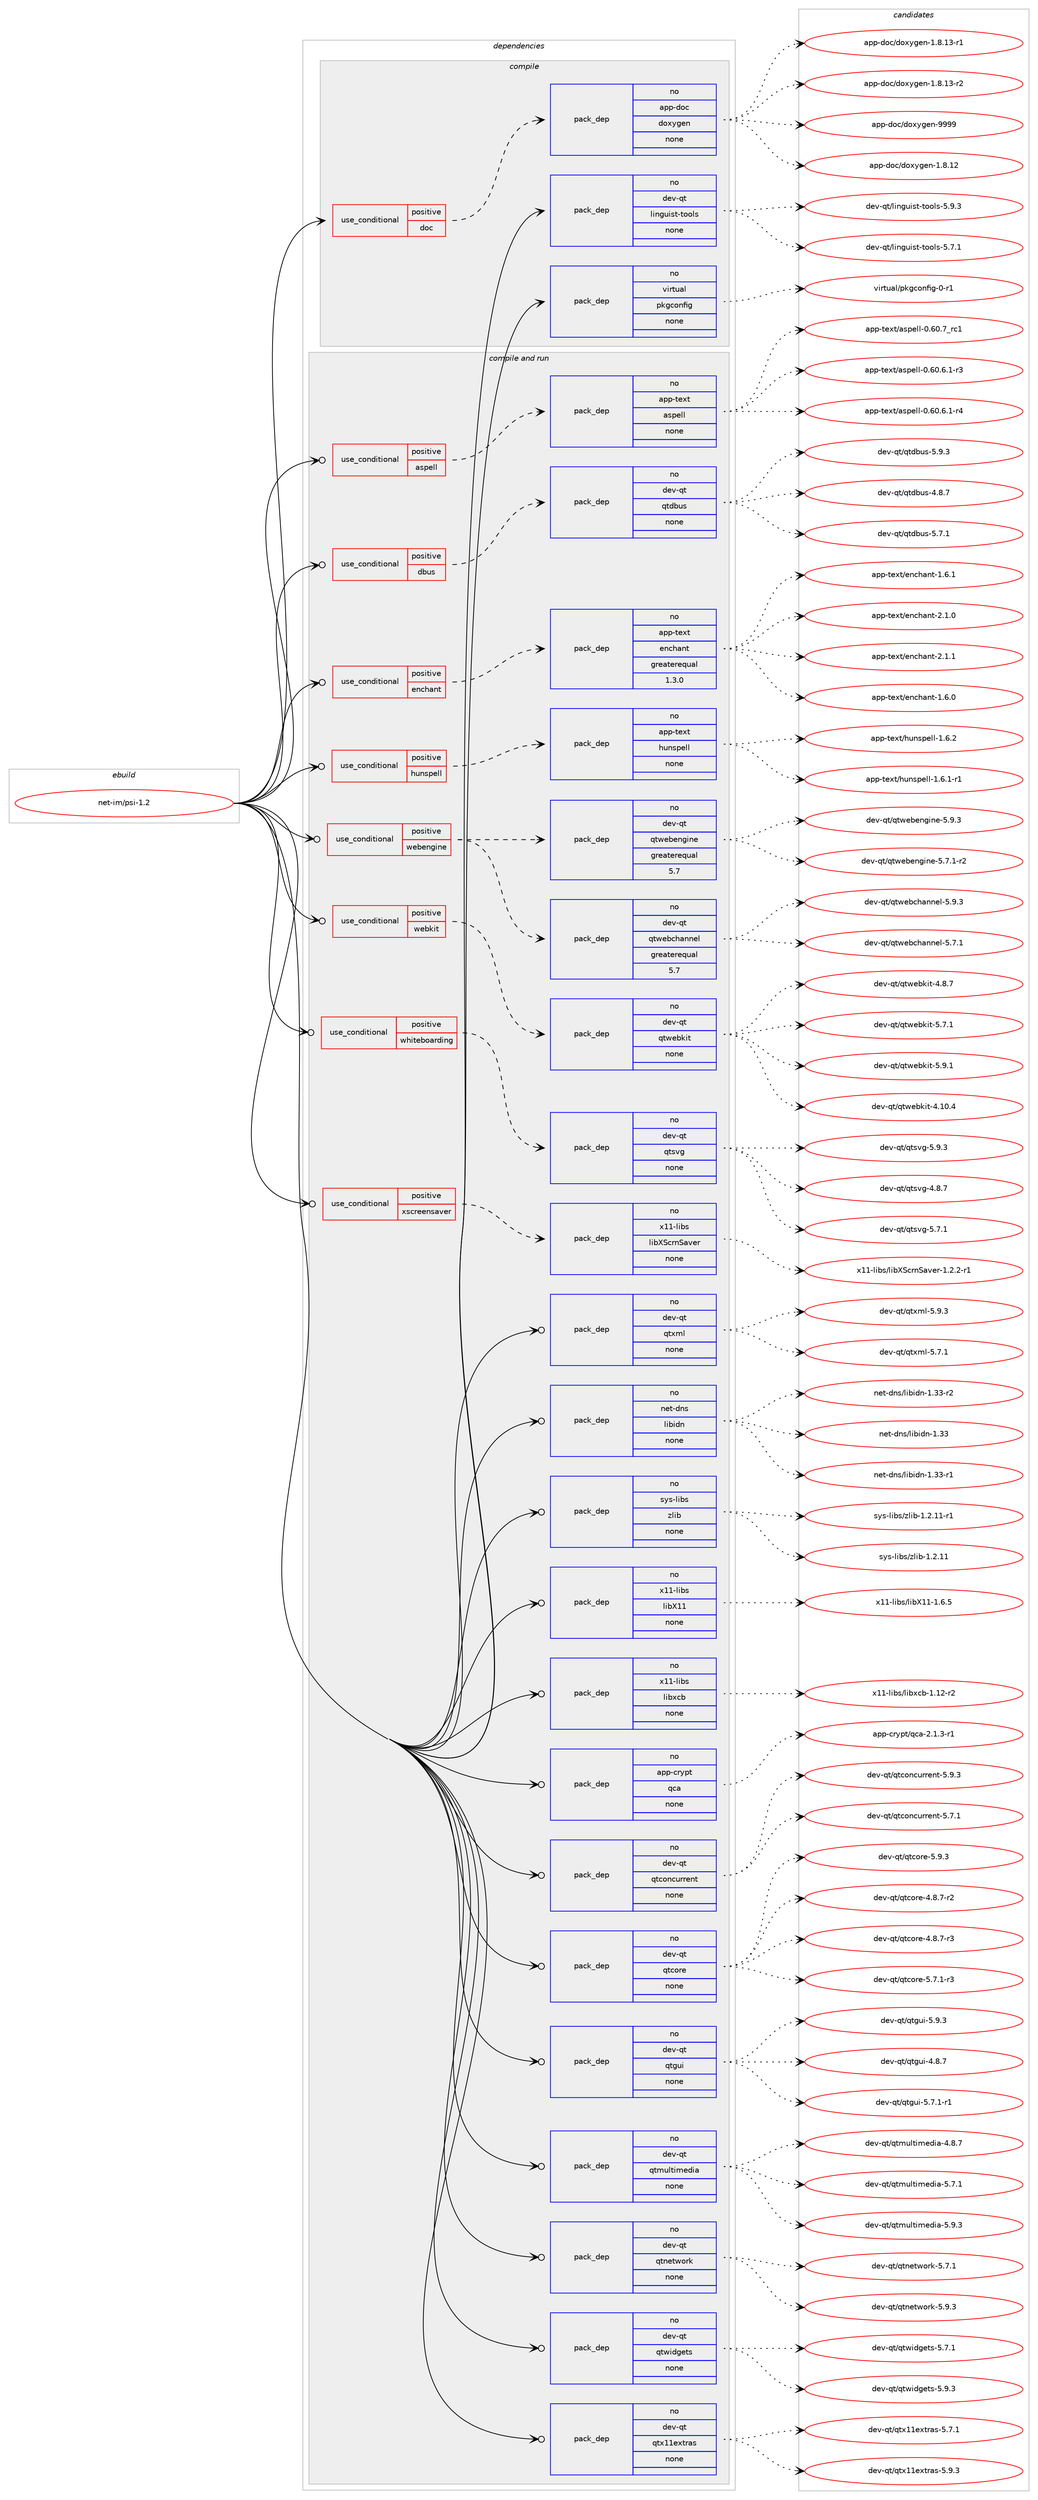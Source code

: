 digraph prolog {

# *************
# Graph options
# *************

newrank=true;
concentrate=true;
compound=true;
graph [rankdir=LR,fontname=Helvetica,fontsize=10,ranksep=1.5];#, ranksep=2.5, nodesep=0.2];
edge  [arrowhead=vee];
node  [fontname=Helvetica,fontsize=10];

# **********
# The ebuild
# **********

subgraph cluster_leftcol {
color=gray;
rank=same;
label=<<i>ebuild</i>>;
id [label="net-im/psi-1.2", color=red, width=4, href="../net-im/psi-1.2.svg"];
}

# ****************
# The dependencies
# ****************

subgraph cluster_midcol {
color=gray;
label=<<i>dependencies</i>>;
subgraph cluster_compile {
fillcolor="#eeeeee";
style=filled;
label=<<i>compile</i>>;
subgraph cond87 {
dependency259 [label=<<TABLE BORDER="0" CELLBORDER="1" CELLSPACING="0" CELLPADDING="4"><TR><TD ROWSPAN="3" CELLPADDING="10">use_conditional</TD></TR><TR><TD>positive</TD></TR><TR><TD>doc</TD></TR></TABLE>>, shape=none, color=red];
subgraph pack170 {
dependency260 [label=<<TABLE BORDER="0" CELLBORDER="1" CELLSPACING="0" CELLPADDING="4" WIDTH="220"><TR><TD ROWSPAN="6" CELLPADDING="30">pack_dep</TD></TR><TR><TD WIDTH="110">no</TD></TR><TR><TD>app-doc</TD></TR><TR><TD>doxygen</TD></TR><TR><TD>none</TD></TR><TR><TD></TD></TR></TABLE>>, shape=none, color=blue];
}
dependency259:e -> dependency260:w [weight=20,style="dashed",arrowhead="vee"];
}
id:e -> dependency259:w [weight=20,style="solid",arrowhead="vee"];
subgraph pack171 {
dependency261 [label=<<TABLE BORDER="0" CELLBORDER="1" CELLSPACING="0" CELLPADDING="4" WIDTH="220"><TR><TD ROWSPAN="6" CELLPADDING="30">pack_dep</TD></TR><TR><TD WIDTH="110">no</TD></TR><TR><TD>dev-qt</TD></TR><TR><TD>linguist-tools</TD></TR><TR><TD>none</TD></TR><TR><TD></TD></TR></TABLE>>, shape=none, color=blue];
}
id:e -> dependency261:w [weight=20,style="solid",arrowhead="vee"];
subgraph pack172 {
dependency262 [label=<<TABLE BORDER="0" CELLBORDER="1" CELLSPACING="0" CELLPADDING="4" WIDTH="220"><TR><TD ROWSPAN="6" CELLPADDING="30">pack_dep</TD></TR><TR><TD WIDTH="110">no</TD></TR><TR><TD>virtual</TD></TR><TR><TD>pkgconfig</TD></TR><TR><TD>none</TD></TR><TR><TD></TD></TR></TABLE>>, shape=none, color=blue];
}
id:e -> dependency262:w [weight=20,style="solid",arrowhead="vee"];
}
subgraph cluster_compileandrun {
fillcolor="#eeeeee";
style=filled;
label=<<i>compile and run</i>>;
subgraph cond88 {
dependency263 [label=<<TABLE BORDER="0" CELLBORDER="1" CELLSPACING="0" CELLPADDING="4"><TR><TD ROWSPAN="3" CELLPADDING="10">use_conditional</TD></TR><TR><TD>positive</TD></TR><TR><TD>aspell</TD></TR></TABLE>>, shape=none, color=red];
subgraph pack173 {
dependency264 [label=<<TABLE BORDER="0" CELLBORDER="1" CELLSPACING="0" CELLPADDING="4" WIDTH="220"><TR><TD ROWSPAN="6" CELLPADDING="30">pack_dep</TD></TR><TR><TD WIDTH="110">no</TD></TR><TR><TD>app-text</TD></TR><TR><TD>aspell</TD></TR><TR><TD>none</TD></TR><TR><TD></TD></TR></TABLE>>, shape=none, color=blue];
}
dependency263:e -> dependency264:w [weight=20,style="dashed",arrowhead="vee"];
}
id:e -> dependency263:w [weight=20,style="solid",arrowhead="odotvee"];
subgraph cond89 {
dependency265 [label=<<TABLE BORDER="0" CELLBORDER="1" CELLSPACING="0" CELLPADDING="4"><TR><TD ROWSPAN="3" CELLPADDING="10">use_conditional</TD></TR><TR><TD>positive</TD></TR><TR><TD>dbus</TD></TR></TABLE>>, shape=none, color=red];
subgraph pack174 {
dependency266 [label=<<TABLE BORDER="0" CELLBORDER="1" CELLSPACING="0" CELLPADDING="4" WIDTH="220"><TR><TD ROWSPAN="6" CELLPADDING="30">pack_dep</TD></TR><TR><TD WIDTH="110">no</TD></TR><TR><TD>dev-qt</TD></TR><TR><TD>qtdbus</TD></TR><TR><TD>none</TD></TR><TR><TD></TD></TR></TABLE>>, shape=none, color=blue];
}
dependency265:e -> dependency266:w [weight=20,style="dashed",arrowhead="vee"];
}
id:e -> dependency265:w [weight=20,style="solid",arrowhead="odotvee"];
subgraph cond90 {
dependency267 [label=<<TABLE BORDER="0" CELLBORDER="1" CELLSPACING="0" CELLPADDING="4"><TR><TD ROWSPAN="3" CELLPADDING="10">use_conditional</TD></TR><TR><TD>positive</TD></TR><TR><TD>enchant</TD></TR></TABLE>>, shape=none, color=red];
subgraph pack175 {
dependency268 [label=<<TABLE BORDER="0" CELLBORDER="1" CELLSPACING="0" CELLPADDING="4" WIDTH="220"><TR><TD ROWSPAN="6" CELLPADDING="30">pack_dep</TD></TR><TR><TD WIDTH="110">no</TD></TR><TR><TD>app-text</TD></TR><TR><TD>enchant</TD></TR><TR><TD>greaterequal</TD></TR><TR><TD>1.3.0</TD></TR></TABLE>>, shape=none, color=blue];
}
dependency267:e -> dependency268:w [weight=20,style="dashed",arrowhead="vee"];
}
id:e -> dependency267:w [weight=20,style="solid",arrowhead="odotvee"];
subgraph cond91 {
dependency269 [label=<<TABLE BORDER="0" CELLBORDER="1" CELLSPACING="0" CELLPADDING="4"><TR><TD ROWSPAN="3" CELLPADDING="10">use_conditional</TD></TR><TR><TD>positive</TD></TR><TR><TD>hunspell</TD></TR></TABLE>>, shape=none, color=red];
subgraph pack176 {
dependency270 [label=<<TABLE BORDER="0" CELLBORDER="1" CELLSPACING="0" CELLPADDING="4" WIDTH="220"><TR><TD ROWSPAN="6" CELLPADDING="30">pack_dep</TD></TR><TR><TD WIDTH="110">no</TD></TR><TR><TD>app-text</TD></TR><TR><TD>hunspell</TD></TR><TR><TD>none</TD></TR><TR><TD></TD></TR></TABLE>>, shape=none, color=blue];
}
dependency269:e -> dependency270:w [weight=20,style="dashed",arrowhead="vee"];
}
id:e -> dependency269:w [weight=20,style="solid",arrowhead="odotvee"];
subgraph cond92 {
dependency271 [label=<<TABLE BORDER="0" CELLBORDER="1" CELLSPACING="0" CELLPADDING="4"><TR><TD ROWSPAN="3" CELLPADDING="10">use_conditional</TD></TR><TR><TD>positive</TD></TR><TR><TD>webengine</TD></TR></TABLE>>, shape=none, color=red];
subgraph pack177 {
dependency272 [label=<<TABLE BORDER="0" CELLBORDER="1" CELLSPACING="0" CELLPADDING="4" WIDTH="220"><TR><TD ROWSPAN="6" CELLPADDING="30">pack_dep</TD></TR><TR><TD WIDTH="110">no</TD></TR><TR><TD>dev-qt</TD></TR><TR><TD>qtwebchannel</TD></TR><TR><TD>greaterequal</TD></TR><TR><TD>5.7</TD></TR></TABLE>>, shape=none, color=blue];
}
dependency271:e -> dependency272:w [weight=20,style="dashed",arrowhead="vee"];
subgraph pack178 {
dependency273 [label=<<TABLE BORDER="0" CELLBORDER="1" CELLSPACING="0" CELLPADDING="4" WIDTH="220"><TR><TD ROWSPAN="6" CELLPADDING="30">pack_dep</TD></TR><TR><TD WIDTH="110">no</TD></TR><TR><TD>dev-qt</TD></TR><TR><TD>qtwebengine</TD></TR><TR><TD>greaterequal</TD></TR><TR><TD>5.7</TD></TR></TABLE>>, shape=none, color=blue];
}
dependency271:e -> dependency273:w [weight=20,style="dashed",arrowhead="vee"];
}
id:e -> dependency271:w [weight=20,style="solid",arrowhead="odotvee"];
subgraph cond93 {
dependency274 [label=<<TABLE BORDER="0" CELLBORDER="1" CELLSPACING="0" CELLPADDING="4"><TR><TD ROWSPAN="3" CELLPADDING="10">use_conditional</TD></TR><TR><TD>positive</TD></TR><TR><TD>webkit</TD></TR></TABLE>>, shape=none, color=red];
subgraph pack179 {
dependency275 [label=<<TABLE BORDER="0" CELLBORDER="1" CELLSPACING="0" CELLPADDING="4" WIDTH="220"><TR><TD ROWSPAN="6" CELLPADDING="30">pack_dep</TD></TR><TR><TD WIDTH="110">no</TD></TR><TR><TD>dev-qt</TD></TR><TR><TD>qtwebkit</TD></TR><TR><TD>none</TD></TR><TR><TD></TD></TR></TABLE>>, shape=none, color=blue];
}
dependency274:e -> dependency275:w [weight=20,style="dashed",arrowhead="vee"];
}
id:e -> dependency274:w [weight=20,style="solid",arrowhead="odotvee"];
subgraph cond94 {
dependency276 [label=<<TABLE BORDER="0" CELLBORDER="1" CELLSPACING="0" CELLPADDING="4"><TR><TD ROWSPAN="3" CELLPADDING="10">use_conditional</TD></TR><TR><TD>positive</TD></TR><TR><TD>whiteboarding</TD></TR></TABLE>>, shape=none, color=red];
subgraph pack180 {
dependency277 [label=<<TABLE BORDER="0" CELLBORDER="1" CELLSPACING="0" CELLPADDING="4" WIDTH="220"><TR><TD ROWSPAN="6" CELLPADDING="30">pack_dep</TD></TR><TR><TD WIDTH="110">no</TD></TR><TR><TD>dev-qt</TD></TR><TR><TD>qtsvg</TD></TR><TR><TD>none</TD></TR><TR><TD></TD></TR></TABLE>>, shape=none, color=blue];
}
dependency276:e -> dependency277:w [weight=20,style="dashed",arrowhead="vee"];
}
id:e -> dependency276:w [weight=20,style="solid",arrowhead="odotvee"];
subgraph cond95 {
dependency278 [label=<<TABLE BORDER="0" CELLBORDER="1" CELLSPACING="0" CELLPADDING="4"><TR><TD ROWSPAN="3" CELLPADDING="10">use_conditional</TD></TR><TR><TD>positive</TD></TR><TR><TD>xscreensaver</TD></TR></TABLE>>, shape=none, color=red];
subgraph pack181 {
dependency279 [label=<<TABLE BORDER="0" CELLBORDER="1" CELLSPACING="0" CELLPADDING="4" WIDTH="220"><TR><TD ROWSPAN="6" CELLPADDING="30">pack_dep</TD></TR><TR><TD WIDTH="110">no</TD></TR><TR><TD>x11-libs</TD></TR><TR><TD>libXScrnSaver</TD></TR><TR><TD>none</TD></TR><TR><TD></TD></TR></TABLE>>, shape=none, color=blue];
}
dependency278:e -> dependency279:w [weight=20,style="dashed",arrowhead="vee"];
}
id:e -> dependency278:w [weight=20,style="solid",arrowhead="odotvee"];
subgraph pack182 {
dependency280 [label=<<TABLE BORDER="0" CELLBORDER="1" CELLSPACING="0" CELLPADDING="4" WIDTH="220"><TR><TD ROWSPAN="6" CELLPADDING="30">pack_dep</TD></TR><TR><TD WIDTH="110">no</TD></TR><TR><TD>app-crypt</TD></TR><TR><TD>qca</TD></TR><TR><TD>none</TD></TR><TR><TD></TD></TR></TABLE>>, shape=none, color=blue];
}
id:e -> dependency280:w [weight=20,style="solid",arrowhead="odotvee"];
subgraph pack183 {
dependency281 [label=<<TABLE BORDER="0" CELLBORDER="1" CELLSPACING="0" CELLPADDING="4" WIDTH="220"><TR><TD ROWSPAN="6" CELLPADDING="30">pack_dep</TD></TR><TR><TD WIDTH="110">no</TD></TR><TR><TD>dev-qt</TD></TR><TR><TD>qtconcurrent</TD></TR><TR><TD>none</TD></TR><TR><TD></TD></TR></TABLE>>, shape=none, color=blue];
}
id:e -> dependency281:w [weight=20,style="solid",arrowhead="odotvee"];
subgraph pack184 {
dependency282 [label=<<TABLE BORDER="0" CELLBORDER="1" CELLSPACING="0" CELLPADDING="4" WIDTH="220"><TR><TD ROWSPAN="6" CELLPADDING="30">pack_dep</TD></TR><TR><TD WIDTH="110">no</TD></TR><TR><TD>dev-qt</TD></TR><TR><TD>qtcore</TD></TR><TR><TD>none</TD></TR><TR><TD></TD></TR></TABLE>>, shape=none, color=blue];
}
id:e -> dependency282:w [weight=20,style="solid",arrowhead="odotvee"];
subgraph pack185 {
dependency283 [label=<<TABLE BORDER="0" CELLBORDER="1" CELLSPACING="0" CELLPADDING="4" WIDTH="220"><TR><TD ROWSPAN="6" CELLPADDING="30">pack_dep</TD></TR><TR><TD WIDTH="110">no</TD></TR><TR><TD>dev-qt</TD></TR><TR><TD>qtgui</TD></TR><TR><TD>none</TD></TR><TR><TD></TD></TR></TABLE>>, shape=none, color=blue];
}
id:e -> dependency283:w [weight=20,style="solid",arrowhead="odotvee"];
subgraph pack186 {
dependency284 [label=<<TABLE BORDER="0" CELLBORDER="1" CELLSPACING="0" CELLPADDING="4" WIDTH="220"><TR><TD ROWSPAN="6" CELLPADDING="30">pack_dep</TD></TR><TR><TD WIDTH="110">no</TD></TR><TR><TD>dev-qt</TD></TR><TR><TD>qtmultimedia</TD></TR><TR><TD>none</TD></TR><TR><TD></TD></TR></TABLE>>, shape=none, color=blue];
}
id:e -> dependency284:w [weight=20,style="solid",arrowhead="odotvee"];
subgraph pack187 {
dependency285 [label=<<TABLE BORDER="0" CELLBORDER="1" CELLSPACING="0" CELLPADDING="4" WIDTH="220"><TR><TD ROWSPAN="6" CELLPADDING="30">pack_dep</TD></TR><TR><TD WIDTH="110">no</TD></TR><TR><TD>dev-qt</TD></TR><TR><TD>qtnetwork</TD></TR><TR><TD>none</TD></TR><TR><TD></TD></TR></TABLE>>, shape=none, color=blue];
}
id:e -> dependency285:w [weight=20,style="solid",arrowhead="odotvee"];
subgraph pack188 {
dependency286 [label=<<TABLE BORDER="0" CELLBORDER="1" CELLSPACING="0" CELLPADDING="4" WIDTH="220"><TR><TD ROWSPAN="6" CELLPADDING="30">pack_dep</TD></TR><TR><TD WIDTH="110">no</TD></TR><TR><TD>dev-qt</TD></TR><TR><TD>qtwidgets</TD></TR><TR><TD>none</TD></TR><TR><TD></TD></TR></TABLE>>, shape=none, color=blue];
}
id:e -> dependency286:w [weight=20,style="solid",arrowhead="odotvee"];
subgraph pack189 {
dependency287 [label=<<TABLE BORDER="0" CELLBORDER="1" CELLSPACING="0" CELLPADDING="4" WIDTH="220"><TR><TD ROWSPAN="6" CELLPADDING="30">pack_dep</TD></TR><TR><TD WIDTH="110">no</TD></TR><TR><TD>dev-qt</TD></TR><TR><TD>qtx11extras</TD></TR><TR><TD>none</TD></TR><TR><TD></TD></TR></TABLE>>, shape=none, color=blue];
}
id:e -> dependency287:w [weight=20,style="solid",arrowhead="odotvee"];
subgraph pack190 {
dependency288 [label=<<TABLE BORDER="0" CELLBORDER="1" CELLSPACING="0" CELLPADDING="4" WIDTH="220"><TR><TD ROWSPAN="6" CELLPADDING="30">pack_dep</TD></TR><TR><TD WIDTH="110">no</TD></TR><TR><TD>dev-qt</TD></TR><TR><TD>qtxml</TD></TR><TR><TD>none</TD></TR><TR><TD></TD></TR></TABLE>>, shape=none, color=blue];
}
id:e -> dependency288:w [weight=20,style="solid",arrowhead="odotvee"];
subgraph pack191 {
dependency289 [label=<<TABLE BORDER="0" CELLBORDER="1" CELLSPACING="0" CELLPADDING="4" WIDTH="220"><TR><TD ROWSPAN="6" CELLPADDING="30">pack_dep</TD></TR><TR><TD WIDTH="110">no</TD></TR><TR><TD>net-dns</TD></TR><TR><TD>libidn</TD></TR><TR><TD>none</TD></TR><TR><TD></TD></TR></TABLE>>, shape=none, color=blue];
}
id:e -> dependency289:w [weight=20,style="solid",arrowhead="odotvee"];
subgraph pack192 {
dependency290 [label=<<TABLE BORDER="0" CELLBORDER="1" CELLSPACING="0" CELLPADDING="4" WIDTH="220"><TR><TD ROWSPAN="6" CELLPADDING="30">pack_dep</TD></TR><TR><TD WIDTH="110">no</TD></TR><TR><TD>sys-libs</TD></TR><TR><TD>zlib</TD></TR><TR><TD>none</TD></TR><TR><TD></TD></TR></TABLE>>, shape=none, color=blue];
}
id:e -> dependency290:w [weight=20,style="solid",arrowhead="odotvee"];
subgraph pack193 {
dependency291 [label=<<TABLE BORDER="0" CELLBORDER="1" CELLSPACING="0" CELLPADDING="4" WIDTH="220"><TR><TD ROWSPAN="6" CELLPADDING="30">pack_dep</TD></TR><TR><TD WIDTH="110">no</TD></TR><TR><TD>x11-libs</TD></TR><TR><TD>libX11</TD></TR><TR><TD>none</TD></TR><TR><TD></TD></TR></TABLE>>, shape=none, color=blue];
}
id:e -> dependency291:w [weight=20,style="solid",arrowhead="odotvee"];
subgraph pack194 {
dependency292 [label=<<TABLE BORDER="0" CELLBORDER="1" CELLSPACING="0" CELLPADDING="4" WIDTH="220"><TR><TD ROWSPAN="6" CELLPADDING="30">pack_dep</TD></TR><TR><TD WIDTH="110">no</TD></TR><TR><TD>x11-libs</TD></TR><TR><TD>libxcb</TD></TR><TR><TD>none</TD></TR><TR><TD></TD></TR></TABLE>>, shape=none, color=blue];
}
id:e -> dependency292:w [weight=20,style="solid",arrowhead="odotvee"];
}
subgraph cluster_run {
fillcolor="#eeeeee";
style=filled;
label=<<i>run</i>>;
}
}

# **************
# The candidates
# **************

subgraph cluster_choices {
rank=same;
color=gray;
label=<<i>candidates</i>>;

subgraph choice170 {
color=black;
nodesep=1;
choice9711211245100111994710011112012110310111045494656464950 [label="app-doc/doxygen-1.8.12", color=red, width=4,href="../app-doc/doxygen-1.8.12.svg"];
choice97112112451001119947100111120121103101110454946564649514511449 [label="app-doc/doxygen-1.8.13-r1", color=red, width=4,href="../app-doc/doxygen-1.8.13-r1.svg"];
choice97112112451001119947100111120121103101110454946564649514511450 [label="app-doc/doxygen-1.8.13-r2", color=red, width=4,href="../app-doc/doxygen-1.8.13-r2.svg"];
choice971121124510011199471001111201211031011104557575757 [label="app-doc/doxygen-9999", color=red, width=4,href="../app-doc/doxygen-9999.svg"];
dependency260:e -> choice9711211245100111994710011112012110310111045494656464950:w [style=dotted,weight="100"];
dependency260:e -> choice97112112451001119947100111120121103101110454946564649514511449:w [style=dotted,weight="100"];
dependency260:e -> choice97112112451001119947100111120121103101110454946564649514511450:w [style=dotted,weight="100"];
dependency260:e -> choice971121124510011199471001111201211031011104557575757:w [style=dotted,weight="100"];
}
subgraph choice171 {
color=black;
nodesep=1;
choice100101118451131164710810511010311710511511645116111111108115455346554649 [label="dev-qt/linguist-tools-5.7.1", color=red, width=4,href="../dev-qt/linguist-tools-5.7.1.svg"];
choice100101118451131164710810511010311710511511645116111111108115455346574651 [label="dev-qt/linguist-tools-5.9.3", color=red, width=4,href="../dev-qt/linguist-tools-5.9.3.svg"];
dependency261:e -> choice100101118451131164710810511010311710511511645116111111108115455346554649:w [style=dotted,weight="100"];
dependency261:e -> choice100101118451131164710810511010311710511511645116111111108115455346574651:w [style=dotted,weight="100"];
}
subgraph choice172 {
color=black;
nodesep=1;
choice11810511411611797108471121071039911111010210510345484511449 [label="virtual/pkgconfig-0-r1", color=red, width=4,href="../virtual/pkgconfig-0-r1.svg"];
dependency262:e -> choice11810511411611797108471121071039911111010210510345484511449:w [style=dotted,weight="100"];
}
subgraph choice173 {
color=black;
nodesep=1;
choice971121124511610112011647971151121011081084548465448465446494511451 [label="app-text/aspell-0.60.6.1-r3", color=red, width=4,href="../app-text/aspell-0.60.6.1-r3.svg"];
choice971121124511610112011647971151121011081084548465448465446494511452 [label="app-text/aspell-0.60.6.1-r4", color=red, width=4,href="../app-text/aspell-0.60.6.1-r4.svg"];
choice9711211245116101120116479711511210110810845484654484655951149949 [label="app-text/aspell-0.60.7_rc1", color=red, width=4,href="../app-text/aspell-0.60.7_rc1.svg"];
dependency264:e -> choice971121124511610112011647971151121011081084548465448465446494511451:w [style=dotted,weight="100"];
dependency264:e -> choice971121124511610112011647971151121011081084548465448465446494511452:w [style=dotted,weight="100"];
dependency264:e -> choice9711211245116101120116479711511210110810845484654484655951149949:w [style=dotted,weight="100"];
}
subgraph choice174 {
color=black;
nodesep=1;
choice100101118451131164711311610098117115455246564655 [label="dev-qt/qtdbus-4.8.7", color=red, width=4,href="../dev-qt/qtdbus-4.8.7.svg"];
choice100101118451131164711311610098117115455346554649 [label="dev-qt/qtdbus-5.7.1", color=red, width=4,href="../dev-qt/qtdbus-5.7.1.svg"];
choice100101118451131164711311610098117115455346574651 [label="dev-qt/qtdbus-5.9.3", color=red, width=4,href="../dev-qt/qtdbus-5.9.3.svg"];
dependency266:e -> choice100101118451131164711311610098117115455246564655:w [style=dotted,weight="100"];
dependency266:e -> choice100101118451131164711311610098117115455346554649:w [style=dotted,weight="100"];
dependency266:e -> choice100101118451131164711311610098117115455346574651:w [style=dotted,weight="100"];
}
subgraph choice175 {
color=black;
nodesep=1;
choice9711211245116101120116471011109910497110116454946544648 [label="app-text/enchant-1.6.0", color=red, width=4,href="../app-text/enchant-1.6.0.svg"];
choice9711211245116101120116471011109910497110116454946544649 [label="app-text/enchant-1.6.1", color=red, width=4,href="../app-text/enchant-1.6.1.svg"];
choice9711211245116101120116471011109910497110116455046494648 [label="app-text/enchant-2.1.0", color=red, width=4,href="../app-text/enchant-2.1.0.svg"];
choice9711211245116101120116471011109910497110116455046494649 [label="app-text/enchant-2.1.1", color=red, width=4,href="../app-text/enchant-2.1.1.svg"];
dependency268:e -> choice9711211245116101120116471011109910497110116454946544648:w [style=dotted,weight="100"];
dependency268:e -> choice9711211245116101120116471011109910497110116454946544649:w [style=dotted,weight="100"];
dependency268:e -> choice9711211245116101120116471011109910497110116455046494648:w [style=dotted,weight="100"];
dependency268:e -> choice9711211245116101120116471011109910497110116455046494649:w [style=dotted,weight="100"];
}
subgraph choice176 {
color=black;
nodesep=1;
choice9711211245116101120116471041171101151121011081084549465446494511449 [label="app-text/hunspell-1.6.1-r1", color=red, width=4,href="../app-text/hunspell-1.6.1-r1.svg"];
choice971121124511610112011647104117110115112101108108454946544650 [label="app-text/hunspell-1.6.2", color=red, width=4,href="../app-text/hunspell-1.6.2.svg"];
dependency270:e -> choice9711211245116101120116471041171101151121011081084549465446494511449:w [style=dotted,weight="100"];
dependency270:e -> choice971121124511610112011647104117110115112101108108454946544650:w [style=dotted,weight="100"];
}
subgraph choice177 {
color=black;
nodesep=1;
choice1001011184511311647113116119101989910497110110101108455346554649 [label="dev-qt/qtwebchannel-5.7.1", color=red, width=4,href="../dev-qt/qtwebchannel-5.7.1.svg"];
choice1001011184511311647113116119101989910497110110101108455346574651 [label="dev-qt/qtwebchannel-5.9.3", color=red, width=4,href="../dev-qt/qtwebchannel-5.9.3.svg"];
dependency272:e -> choice1001011184511311647113116119101989910497110110101108455346554649:w [style=dotted,weight="100"];
dependency272:e -> choice1001011184511311647113116119101989910497110110101108455346574651:w [style=dotted,weight="100"];
}
subgraph choice178 {
color=black;
nodesep=1;
choice1001011184511311647113116119101981011101031051101014553465546494511450 [label="dev-qt/qtwebengine-5.7.1-r2", color=red, width=4,href="../dev-qt/qtwebengine-5.7.1-r2.svg"];
choice100101118451131164711311611910198101110103105110101455346574651 [label="dev-qt/qtwebengine-5.9.3", color=red, width=4,href="../dev-qt/qtwebengine-5.9.3.svg"];
dependency273:e -> choice1001011184511311647113116119101981011101031051101014553465546494511450:w [style=dotted,weight="100"];
dependency273:e -> choice100101118451131164711311611910198101110103105110101455346574651:w [style=dotted,weight="100"];
}
subgraph choice179 {
color=black;
nodesep=1;
choice10010111845113116471131161191019810710511645524649484652 [label="dev-qt/qtwebkit-4.10.4", color=red, width=4,href="../dev-qt/qtwebkit-4.10.4.svg"];
choice100101118451131164711311611910198107105116455246564655 [label="dev-qt/qtwebkit-4.8.7", color=red, width=4,href="../dev-qt/qtwebkit-4.8.7.svg"];
choice100101118451131164711311611910198107105116455346554649 [label="dev-qt/qtwebkit-5.7.1", color=red, width=4,href="../dev-qt/qtwebkit-5.7.1.svg"];
choice100101118451131164711311611910198107105116455346574649 [label="dev-qt/qtwebkit-5.9.1", color=red, width=4,href="../dev-qt/qtwebkit-5.9.1.svg"];
dependency275:e -> choice10010111845113116471131161191019810710511645524649484652:w [style=dotted,weight="100"];
dependency275:e -> choice100101118451131164711311611910198107105116455246564655:w [style=dotted,weight="100"];
dependency275:e -> choice100101118451131164711311611910198107105116455346554649:w [style=dotted,weight="100"];
dependency275:e -> choice100101118451131164711311611910198107105116455346574649:w [style=dotted,weight="100"];
}
subgraph choice180 {
color=black;
nodesep=1;
choice1001011184511311647113116115118103455246564655 [label="dev-qt/qtsvg-4.8.7", color=red, width=4,href="../dev-qt/qtsvg-4.8.7.svg"];
choice1001011184511311647113116115118103455346554649 [label="dev-qt/qtsvg-5.7.1", color=red, width=4,href="../dev-qt/qtsvg-5.7.1.svg"];
choice1001011184511311647113116115118103455346574651 [label="dev-qt/qtsvg-5.9.3", color=red, width=4,href="../dev-qt/qtsvg-5.9.3.svg"];
dependency277:e -> choice1001011184511311647113116115118103455246564655:w [style=dotted,weight="100"];
dependency277:e -> choice1001011184511311647113116115118103455346554649:w [style=dotted,weight="100"];
dependency277:e -> choice1001011184511311647113116115118103455346574651:w [style=dotted,weight="100"];
}
subgraph choice181 {
color=black;
nodesep=1;
choice12049494510810598115471081059888839911411083971181011144549465046504511449 [label="x11-libs/libXScrnSaver-1.2.2-r1", color=red, width=4,href="../x11-libs/libXScrnSaver-1.2.2-r1.svg"];
dependency279:e -> choice12049494510810598115471081059888839911411083971181011144549465046504511449:w [style=dotted,weight="100"];
}
subgraph choice182 {
color=black;
nodesep=1;
choice9711211245991141211121164711399974550464946514511449 [label="app-crypt/qca-2.1.3-r1", color=red, width=4,href="../app-crypt/qca-2.1.3-r1.svg"];
dependency280:e -> choice9711211245991141211121164711399974550464946514511449:w [style=dotted,weight="100"];
}
subgraph choice183 {
color=black;
nodesep=1;
choice10010111845113116471131169911111099117114114101110116455346554649 [label="dev-qt/qtconcurrent-5.7.1", color=red, width=4,href="../dev-qt/qtconcurrent-5.7.1.svg"];
choice10010111845113116471131169911111099117114114101110116455346574651 [label="dev-qt/qtconcurrent-5.9.3", color=red, width=4,href="../dev-qt/qtconcurrent-5.9.3.svg"];
dependency281:e -> choice10010111845113116471131169911111099117114114101110116455346554649:w [style=dotted,weight="100"];
dependency281:e -> choice10010111845113116471131169911111099117114114101110116455346574651:w [style=dotted,weight="100"];
}
subgraph choice184 {
color=black;
nodesep=1;
choice1001011184511311647113116991111141014552465646554511450 [label="dev-qt/qtcore-4.8.7-r2", color=red, width=4,href="../dev-qt/qtcore-4.8.7-r2.svg"];
choice1001011184511311647113116991111141014552465646554511451 [label="dev-qt/qtcore-4.8.7-r3", color=red, width=4,href="../dev-qt/qtcore-4.8.7-r3.svg"];
choice1001011184511311647113116991111141014553465546494511451 [label="dev-qt/qtcore-5.7.1-r3", color=red, width=4,href="../dev-qt/qtcore-5.7.1-r3.svg"];
choice100101118451131164711311699111114101455346574651 [label="dev-qt/qtcore-5.9.3", color=red, width=4,href="../dev-qt/qtcore-5.9.3.svg"];
dependency282:e -> choice1001011184511311647113116991111141014552465646554511450:w [style=dotted,weight="100"];
dependency282:e -> choice1001011184511311647113116991111141014552465646554511451:w [style=dotted,weight="100"];
dependency282:e -> choice1001011184511311647113116991111141014553465546494511451:w [style=dotted,weight="100"];
dependency282:e -> choice100101118451131164711311699111114101455346574651:w [style=dotted,weight="100"];
}
subgraph choice185 {
color=black;
nodesep=1;
choice1001011184511311647113116103117105455246564655 [label="dev-qt/qtgui-4.8.7", color=red, width=4,href="../dev-qt/qtgui-4.8.7.svg"];
choice10010111845113116471131161031171054553465546494511449 [label="dev-qt/qtgui-5.7.1-r1", color=red, width=4,href="../dev-qt/qtgui-5.7.1-r1.svg"];
choice1001011184511311647113116103117105455346574651 [label="dev-qt/qtgui-5.9.3", color=red, width=4,href="../dev-qt/qtgui-5.9.3.svg"];
dependency283:e -> choice1001011184511311647113116103117105455246564655:w [style=dotted,weight="100"];
dependency283:e -> choice10010111845113116471131161031171054553465546494511449:w [style=dotted,weight="100"];
dependency283:e -> choice1001011184511311647113116103117105455346574651:w [style=dotted,weight="100"];
}
subgraph choice186 {
color=black;
nodesep=1;
choice100101118451131164711311610911710811610510910110010597455246564655 [label="dev-qt/qtmultimedia-4.8.7", color=red, width=4,href="../dev-qt/qtmultimedia-4.8.7.svg"];
choice100101118451131164711311610911710811610510910110010597455346554649 [label="dev-qt/qtmultimedia-5.7.1", color=red, width=4,href="../dev-qt/qtmultimedia-5.7.1.svg"];
choice100101118451131164711311610911710811610510910110010597455346574651 [label="dev-qt/qtmultimedia-5.9.3", color=red, width=4,href="../dev-qt/qtmultimedia-5.9.3.svg"];
dependency284:e -> choice100101118451131164711311610911710811610510910110010597455246564655:w [style=dotted,weight="100"];
dependency284:e -> choice100101118451131164711311610911710811610510910110010597455346554649:w [style=dotted,weight="100"];
dependency284:e -> choice100101118451131164711311610911710811610510910110010597455346574651:w [style=dotted,weight="100"];
}
subgraph choice187 {
color=black;
nodesep=1;
choice1001011184511311647113116110101116119111114107455346554649 [label="dev-qt/qtnetwork-5.7.1", color=red, width=4,href="../dev-qt/qtnetwork-5.7.1.svg"];
choice1001011184511311647113116110101116119111114107455346574651 [label="dev-qt/qtnetwork-5.9.3", color=red, width=4,href="../dev-qt/qtnetwork-5.9.3.svg"];
dependency285:e -> choice1001011184511311647113116110101116119111114107455346554649:w [style=dotted,weight="100"];
dependency285:e -> choice1001011184511311647113116110101116119111114107455346574651:w [style=dotted,weight="100"];
}
subgraph choice188 {
color=black;
nodesep=1;
choice1001011184511311647113116119105100103101116115455346554649 [label="dev-qt/qtwidgets-5.7.1", color=red, width=4,href="../dev-qt/qtwidgets-5.7.1.svg"];
choice1001011184511311647113116119105100103101116115455346574651 [label="dev-qt/qtwidgets-5.9.3", color=red, width=4,href="../dev-qt/qtwidgets-5.9.3.svg"];
dependency286:e -> choice1001011184511311647113116119105100103101116115455346554649:w [style=dotted,weight="100"];
dependency286:e -> choice1001011184511311647113116119105100103101116115455346574651:w [style=dotted,weight="100"];
}
subgraph choice189 {
color=black;
nodesep=1;
choice1001011184511311647113116120494910112011611497115455346554649 [label="dev-qt/qtx11extras-5.7.1", color=red, width=4,href="../dev-qt/qtx11extras-5.7.1.svg"];
choice1001011184511311647113116120494910112011611497115455346574651 [label="dev-qt/qtx11extras-5.9.3", color=red, width=4,href="../dev-qt/qtx11extras-5.9.3.svg"];
dependency287:e -> choice1001011184511311647113116120494910112011611497115455346554649:w [style=dotted,weight="100"];
dependency287:e -> choice1001011184511311647113116120494910112011611497115455346574651:w [style=dotted,weight="100"];
}
subgraph choice190 {
color=black;
nodesep=1;
choice1001011184511311647113116120109108455346554649 [label="dev-qt/qtxml-5.7.1", color=red, width=4,href="../dev-qt/qtxml-5.7.1.svg"];
choice1001011184511311647113116120109108455346574651 [label="dev-qt/qtxml-5.9.3", color=red, width=4,href="../dev-qt/qtxml-5.9.3.svg"];
dependency288:e -> choice1001011184511311647113116120109108455346554649:w [style=dotted,weight="100"];
dependency288:e -> choice1001011184511311647113116120109108455346574651:w [style=dotted,weight="100"];
}
subgraph choice191 {
color=black;
nodesep=1;
choice1101011164510011011547108105981051001104549465151 [label="net-dns/libidn-1.33", color=red, width=4,href="../net-dns/libidn-1.33.svg"];
choice11010111645100110115471081059810510011045494651514511449 [label="net-dns/libidn-1.33-r1", color=red, width=4,href="../net-dns/libidn-1.33-r1.svg"];
choice11010111645100110115471081059810510011045494651514511450 [label="net-dns/libidn-1.33-r2", color=red, width=4,href="../net-dns/libidn-1.33-r2.svg"];
dependency289:e -> choice1101011164510011011547108105981051001104549465151:w [style=dotted,weight="100"];
dependency289:e -> choice11010111645100110115471081059810510011045494651514511449:w [style=dotted,weight="100"];
dependency289:e -> choice11010111645100110115471081059810510011045494651514511450:w [style=dotted,weight="100"];
}
subgraph choice192 {
color=black;
nodesep=1;
choice1151211154510810598115471221081059845494650464949 [label="sys-libs/zlib-1.2.11", color=red, width=4,href="../sys-libs/zlib-1.2.11.svg"];
choice11512111545108105981154712210810598454946504649494511449 [label="sys-libs/zlib-1.2.11-r1", color=red, width=4,href="../sys-libs/zlib-1.2.11-r1.svg"];
dependency290:e -> choice1151211154510810598115471221081059845494650464949:w [style=dotted,weight="100"];
dependency290:e -> choice11512111545108105981154712210810598454946504649494511449:w [style=dotted,weight="100"];
}
subgraph choice193 {
color=black;
nodesep=1;
choice120494945108105981154710810598884949454946544653 [label="x11-libs/libX11-1.6.5", color=red, width=4,href="../x11-libs/libX11-1.6.5.svg"];
dependency291:e -> choice120494945108105981154710810598884949454946544653:w [style=dotted,weight="100"];
}
subgraph choice194 {
color=black;
nodesep=1;
choice120494945108105981154710810598120999845494649504511450 [label="x11-libs/libxcb-1.12-r2", color=red, width=4,href="../x11-libs/libxcb-1.12-r2.svg"];
dependency292:e -> choice120494945108105981154710810598120999845494649504511450:w [style=dotted,weight="100"];
}
}

}
